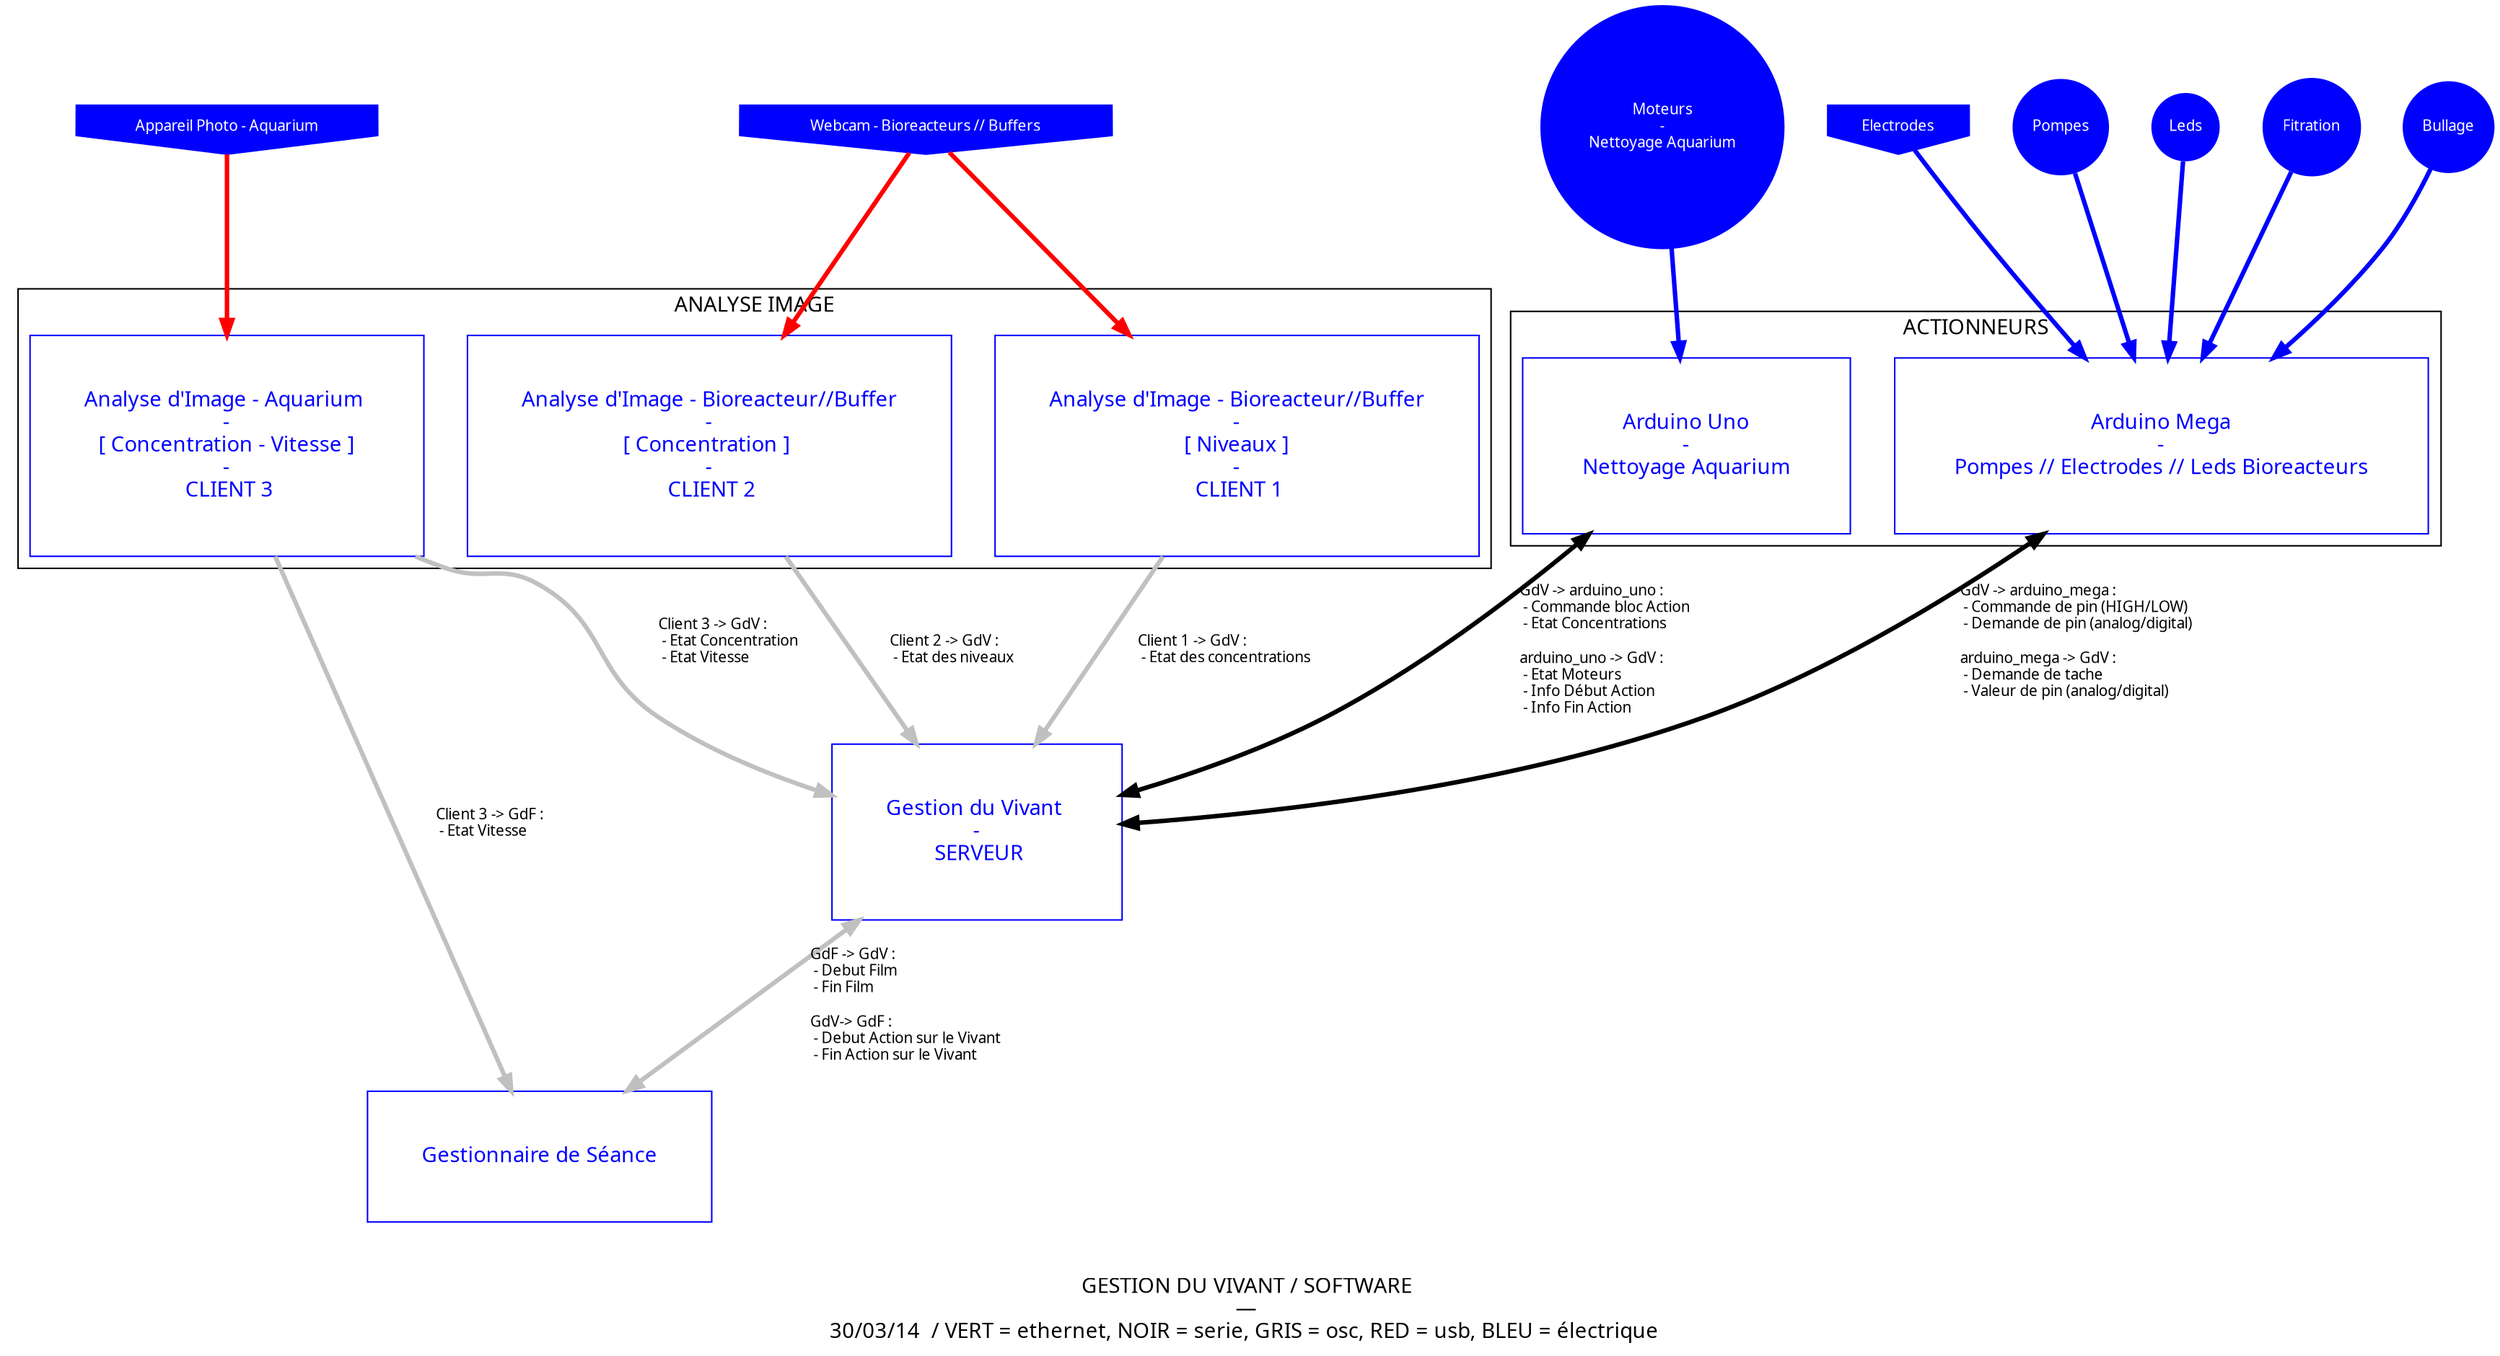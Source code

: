 digraph {
	 label="\n\nGESTION DU VIVANT / SOFTWARE \n— \n30/03/14  / VERT = ethernet, NOIR = serie, GRIS = osc, RED = usb, BLEU = électrique  "
	 rankdir="TP"
	 nodesep = .4
	
	 layout=dot
	 
	 fontsize=14
	 fontname="myriadpro"
	 
	 node[fontsize=14, fontname="myriadpro", fontcolor=blue, color=blue, shape=house]
	 edge[fontsize=10, fontname="monaco", color=green]

   
   // ORGANS 
   
   subgraph organs {
	     
      node[fontsize=14, fontname="myriadpro", fontcolor=blue, color=blue, shape=box, margin = 0.5]
			
      arduino_mega [label ="Arduino Mega\n - \n Pompes // Electrodes // Leds Bioreacteurs "]
      arduino_uno [label ="Arduino Uno\n - \n Nettoyage Aquarium "]

      life_controller [label ="Gestion du Vivant \n - \n SERVEUR"]

      det_level [label ="Analyse d'Image - Bioreacteur//Buffer\n - \n [ Niveaux ] \n - \n CLIENT 1"]
      det_conc [label ="Analyse d'Image - Bioreacteur//Buffer\n - \n[ Concentration ] \n - \n CLIENT 2"]
      det_aquarium [label = "Analyse d'Image - Aquarium \n - \n[ Concentration - Vitesse ]\n - \n CLIENT 3"]

      film_controller [label="Gestionnaire de Séance"]
	 	
    	subgraph cluster_culture {
        label="ANALYSE IMAGE"
        
        det_level
        det_conc
        det_aquarium
      }
	 	
  	 	subgraph cluster_aquarium {
  	 		label="ACTIONNEURS"
  	 		
  	 		node[height = 2, width = 1]
  	 		arduino_mega
  	 		arduino_uno
  	 	}
  	}
  	
  	// DEVICES
  	subgraph device {
  		node[shape=circle, fontsize=10, style="filled", color=blue, fontcolor=white]
  		pumps [label ="Pompes"]
  		leds [label = "Leds"]
  		moteur [label = "Moteurs\n - \nNettoyage Aquarium"]
  		filtration_system [label ="Fitration"]
  		air_system [label ="Bullage"]
  	}
  	// SENSORS
  	subgraph sensor {
  		node[shape=invhouse, fontsize=10, style="filled", color=blue, fontcolor=white]
  		electrodes [label ="Electrodes"]
  		webcam [label= "Webcam - Bioreacteurs // Buffers"]
  		camera [label = "Appareil Photo - Aquarium"]
  	}
  	
  	//RELATION
  	subgraph Serie {
  		edge[penwidth=3, color=mediumspringgrey, dir = both,label=""]
  		
  	  arduino_mega -> life_controller [label = "GdV -> arduino_mega : \l - Commande de pin (HIGH/LOW)\l - Demande de pin (analog/digital)\l\larduino_mega -> GdV :\l - Demande de tache \l - Valeur de pin (analog/digital)\l "]
  	  arduino_uno -> life_controller [label = "GdV -> arduino_uno : \l - Commande bloc Action \l - Etat Concentrations\l\larduino_uno -> GdV :\l - Etat Moteurs \l - Info Début Action \l - Info Fin Action\l"]
  	}
  	
  	subgraph Ethernet {
    	edge[penwidth=3, color=mediumspringgreen, label=""] 
	
    	
  	}
  	
  	subgraph OSC {
    	edge[penwidth=3, color=grey, dir = both, label = ""] 
	
    	life_controller -> film_controller [label = "GdF -> GdV : \l - Debut Film \l - Fin Film \l\lGdV-> GdF :\l - Debut Action sur le Vivant \l - Fin Action sur le Vivant\l"]
	
    	edge[penwidth=3, color=grey, dir = forward, label = ""] 
    	det_aquarium -> film_controller[label = "Client 3 -> GdF : \l - Etat Vitesse\l "]

      det_level -> life_controller [label = "Client 1 -> GdV : \l - Etat des concentrations "]
      det_conc -> life_controller [label = "Client 2 -> GdV : \l - Etat des niveaux "]
      det_aquarium -> life_controller [label = "Client 3 -> GdV : \l - Etat Concentration\l - Etat Vitesse\l "]
		
  	}
  	
  	subgraph Elec {
  		edge[penwidth=3, color=blue, dir = forward, label = ""]
  		pumps, leds, electrodes, filtration_system, air_system -> arduino_mega
  		moteur -> arduino_uno
		
  	}
  	
  	subgraph USB{
  		edge[penwidth=3, color=red, dir = forward, label = ""]
  		webcam -> det_level, det_conc
  		camera -> det_aquarium
  	}
  }